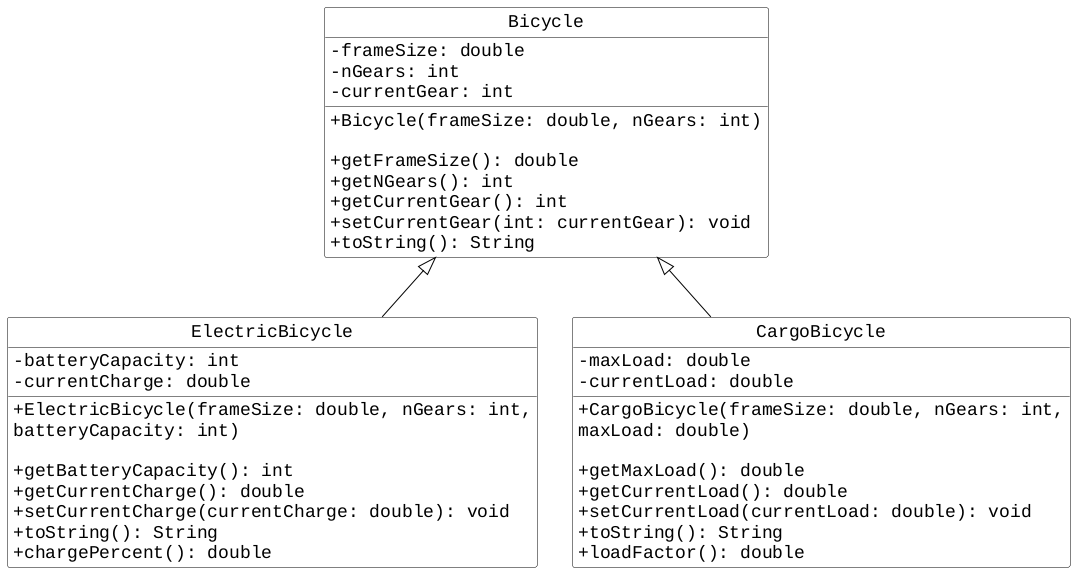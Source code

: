 @startuml
skinparam classbackgroundcolor #ffffff
skinparam classarrowcolor #000000
skinparam classdiamondbackgroundcolor #ffffff
skinparam classdiamondbordercolor #000000
skinparam classbordercolor #000000
skinparam classfontsize 18
skinparam classfontname "Liberation Mono"
skinparam classattributefontsize 18
skinparam classattributefontname "Liberation Mono"
skinparam classAttributeIconSize 0
hide circle

Bicycle <|-- ElectricBicycle
Bicycle <|-- CargoBicycle

class Bicycle {
    - frameSize: double
    - nGears: int
    - currentGear: int
    
    + Bicycle(frameSize: double, nGears: int)
    
    + getFrameSize(): double
    + getNGears(): int
    + getCurrentGear(): int
    + setCurrentGear(int: currentGear): void
    + toString(): String
}

class ElectricBicycle {
    - batteryCapacity: int
    - currentCharge: double
    
    + ElectricBicycle(frameSize: double, nGears: int,
       batteryCapacity: int)
    
    + getBatteryCapacity(): int
    + getCurrentCharge(): double
    + setCurrentCharge(currentCharge: double): void
    + toString(): String
    + chargePercent(): double
}

class CargoBicycle {
    - maxLoad: double
    - currentLoad: double
    
    + CargoBicycle(frameSize: double, nGears: int,
        maxLoad: double)
    
    + getMaxLoad(): double
    + getCurrentLoad(): double
    + setCurrentLoad(currentLoad: double): void
    + toString(): String
    + loadFactor(): double
}

    
@enduml
